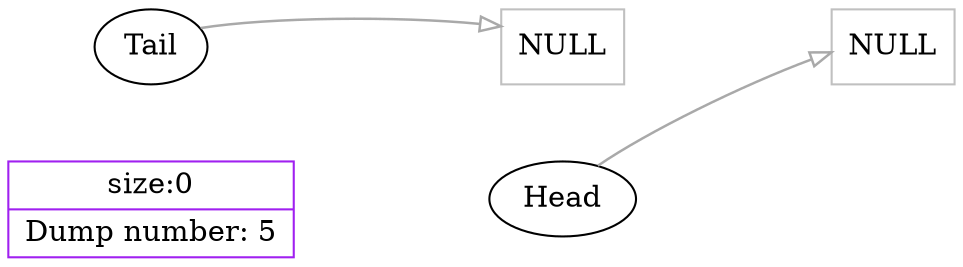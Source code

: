 digraph List {
	dpi = 100;
	fontname = "Comic Sans MS";
	fontsize = 20;
	rankdir  = LR;
graph [fillcolor = lightgreen, ranksep = 1.3, nodesep = 0.5, style = "rounded", color = green, penwidth = 2];
edge [color = darkgrey, arrowhead = onormal, arrowsize = 1, penwidth = 1.2];
List_Inform [shape = record, color = purple, style = solid, label = "size:0 | Dump number: 5"]

node1 [shape = record, color = red, style = solid, label = "logic id:1|<p> prev:(nil)| value:3.73593e+09|<n>next:(nil)"]
node0 [shape = record, color = red, style = solid, label = "logic id:0|<p> prev:(nil)| value:3.73593e+09|<n>next:(nil)"]
node0 [shape = record, color = grey, style = solid, label = "NULL"]
node1 [shape = record, color = grey, style = solid, label = "NULL"]



edge[style=invis, constraint = true]
Head -> node1
Tail -> node0 -> node1
node0 -> node1
edge[style=solid, constraint = false]Head -> node1
Tail -> node0
}